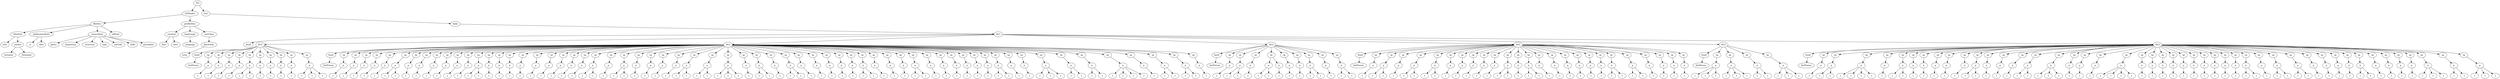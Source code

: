 digraph Tree {
	"t0" [label = "TEI"];
	"t1" [label = "teiHeader"];
	"t2" [label = "fileDesc"];
	"t3" [label = "titleStmt"];
	"t4" [label = "title"];
	"t5" [label = "author"];
	"t6" [label = "surname"];
	"t7" [label = "forename"];
	"t8" [label = "publicationStmt"];
	"t9" [label = "p"];
	"t10" [label = "idno"];
	"t11" [label = "sourceDesc"];
	"t12" [label = "genre"];
	"t13" [label = "inspiration"];
	"t14" [label = "structure"];
	"t15" [label = "type"];
	"t16" [label = "periode"];
	"t17" [label = "taille"];
	"t18" [label = "permalien"];
	"t19" [label = "edStmt"];
	"t20" [label = "profileDesc"];
	"t21" [label = "creation"];
	"t22" [label = "date"];
	"t23" [label = "date"];
	"t24" [label = "langUsage"];
	"t25" [label = "language"];
	"t26" [label = "textClass"];
	"t27" [label = "keywords"];
	"t28" [label = "term"];
	"t29" [label = "text"];
	"t30" [label = "body"];
	"t31" [label = "div1"];
	"t32" [label = "head"];
	"t33" [label = "div2"];
	"t34" [label = "head"];
	"t35" [label = "listPerson"];
	"t36" [label = "sp"];
	"t37" [label = "p"];
	"t38" [label = "s"];
	"t39" [label = "sp"];
	"t40" [label = "p"];
	"t41" [label = "s"];
	"t42" [label = "sp"];
	"t43" [label = "p"];
	"t44" [label = "s"];
	"t45" [label = "sp"];
	"t46" [label = "p"];
	"t47" [label = "s"];
	"t48" [label = "sp"];
	"t49" [label = "p"];
	"t50" [label = "s"];
	"t51" [label = "s"];
	"t52" [label = "sp"];
	"t53" [label = "p"];
	"t54" [label = "s"];
	"t55" [label = "sp"];
	"t56" [label = "p"];
	"t57" [label = "s"];
	"t58" [label = "sp"];
	"t59" [label = "p"];
	"t60" [label = "s"];
	"t61" [label = "sp"];
	"t62" [label = "p"];
	"t63" [label = "s"];
	"t64" [label = "sp"];
	"t65" [label = "p"];
	"t66" [label = "s"];
	"t67" [label = "s"];
	"t68" [label = "s"];
	"t69" [label = "div2"];
	"t70" [label = "head"];
	"t71" [label = "listPerson"];
	"t72" [label = "sp"];
	"t73" [label = "p"];
	"t74" [label = "s"];
	"t75" [label = "sp"];
	"t76" [label = "p"];
	"t77" [label = "s"];
	"t78" [label = "sp"];
	"t79" [label = "p"];
	"t80" [label = "s"];
	"t81" [label = "sp"];
	"t82" [label = "p"];
	"t83" [label = "s"];
	"t84" [label = "sp"];
	"t85" [label = "p"];
	"t86" [label = "s"];
	"t87" [label = "sp"];
	"t88" [label = "p"];
	"t89" [label = "s"];
	"t90" [label = "s"];
	"t91" [label = "sp"];
	"t92" [label = "p"];
	"t93" [label = "s"];
	"t94" [label = "sp"];
	"t95" [label = "p"];
	"t96" [label = "s"];
	"t97" [label = "sp"];
	"t98" [label = "p"];
	"t99" [label = "s"];
	"t100" [label = "sp"];
	"t101" [label = "p"];
	"t102" [label = "s"];
	"t103" [label = "sp"];
	"t104" [label = "p"];
	"t105" [label = "s"];
	"t106" [label = "sp"];
	"t107" [label = "p"];
	"t108" [label = "s"];
	"t109" [label = "sp"];
	"t110" [label = "p"];
	"t111" [label = "s"];
	"t112" [label = "s"];
	"t113" [label = "sp"];
	"t114" [label = "p"];
	"t115" [label = "s"];
	"t116" [label = "sp"];
	"t117" [label = "p"];
	"t118" [label = "s"];
	"t119" [label = "sp"];
	"t120" [label = "p"];
	"t121" [label = "s"];
	"t122" [label = "sp"];
	"t123" [label = "p"];
	"t124" [label = "s"];
	"t125" [label = "sp"];
	"t126" [label = "p"];
	"t127" [label = "s"];
	"t128" [label = "sp"];
	"t129" [label = "p"];
	"t130" [label = "s"];
	"t131" [label = "sp"];
	"t132" [label = "p"];
	"t133" [label = "s"];
	"t134" [label = "sp"];
	"t135" [label = "p"];
	"t136" [label = "s"];
	"t137" [label = "sp"];
	"t138" [label = "p"];
	"t139" [label = "s"];
	"t140" [label = "sp"];
	"t141" [label = "p"];
	"t142" [label = "s"];
	"t143" [label = "s"];
	"t144" [label = "sp"];
	"t145" [label = "p"];
	"t146" [label = "s"];
	"t147" [label = "sp"];
	"t148" [label = "p"];
	"t149" [label = "s"];
	"t150" [label = "s"];
	"t151" [label = "sp"];
	"t152" [label = "p"];
	"t153" [label = "s"];
	"t154" [label = "sp"];
	"t155" [label = "p"];
	"t156" [label = "s"];
	"t157" [label = "sp"];
	"t158" [label = "p"];
	"t159" [label = "s"];
	"t160" [label = "sp"];
	"t161" [label = "p"];
	"t162" [label = "s"];
	"t163" [label = "sp"];
	"t164" [label = "p"];
	"t165" [label = "s"];
	"t166" [label = "s"];
	"t167" [label = "sp"];
	"t168" [label = "p"];
	"t169" [label = "s"];
	"t170" [label = "s"];
	"t171" [label = "sp"];
	"t172" [label = "p"];
	"t173" [label = "s"];
	"t174" [label = "s"];
	"t175" [label = "s"];
	"t176" [label = "sp"];
	"t177" [label = "p"];
	"t178" [label = "s"];
	"t179" [label = "sp"];
	"t180" [label = "p"];
	"t181" [label = "s"];
	"t182" [label = "s"];
	"t183" [label = "sp"];
	"t184" [label = "p"];
	"t185" [label = "s"];
	"t186" [label = "sp"];
	"t187" [label = "p"];
	"t188" [label = "s"];
	"t189" [label = "s"];
	"t190" [label = "sp"];
	"t191" [label = "p"];
	"t192" [label = "s"];
	"t193" [label = "sp"];
	"t194" [label = "p"];
	"t195" [label = "s"];
	"t196" [label = "sp"];
	"t197" [label = "p"];
	"t198" [label = "s"];
	"t199" [label = "sp"];
	"t200" [label = "p"];
	"t201" [label = "s"];
	"t202" [label = "sp"];
	"t203" [label = "p"];
	"t204" [label = "s"];
	"t205" [label = "sp"];
	"t206" [label = "p"];
	"t207" [label = "s"];
	"t208" [label = "s"];
	"t209" [label = "sp"];
	"t210" [label = "p"];
	"t211" [label = "s"];
	"t212" [label = "sp"];
	"t213" [label = "p"];
	"t214" [label = "s"];
	"t215" [label = "sp"];
	"t216" [label = "p"];
	"t217" [label = "s"];
	"t218" [label = "sp"];
	"t219" [label = "p"];
	"t220" [label = "s"];
	"t221" [label = "s"];
	"t222" [label = "sp"];
	"t223" [label = "p"];
	"t224" [label = "s"];
	"t225" [label = "sp"];
	"t226" [label = "p"];
	"t227" [label = "s"];
	"t228" [label = "sp"];
	"t229" [label = "p"];
	"t230" [label = "s"];
	"t231" [label = "sp"];
	"t232" [label = "p"];
	"t233" [label = "s"];
	"t234" [label = "sp"];
	"t235" [label = "p"];
	"t236" [label = "s"];
	"t237" [label = "sp"];
	"t238" [label = "p"];
	"t239" [label = "s"];
	"t240" [label = "sp"];
	"t241" [label = "p"];
	"t242" [label = "s"];
	"t243" [label = "s"];
	"t244" [label = "sp"];
	"t245" [label = "p"];
	"t246" [label = "s"];
	"t247" [label = "sp"];
	"t248" [label = "p"];
	"t249" [label = "s"];
	"t250" [label = "sp"];
	"t251" [label = "p"];
	"t252" [label = "s"];
	"t253" [label = "s"];
	"t254" [label = "s"];
	"t255" [label = "sp"];
	"t256" [label = "p"];
	"t257" [label = "s"];
	"t258" [label = "s"];
	"t259" [label = "sp"];
	"t260" [label = "p"];
	"t261" [label = "s"];
	"t262" [label = "s"];
	"t263" [label = "sp"];
	"t264" [label = "p"];
	"t265" [label = "s"];
	"t266" [label = "s"];
	"t267" [label = "s"];
	"t268" [label = "s"];
	"t269" [label = "sp"];
	"t270" [label = "p"];
	"t271" [label = "s"];
	"t272" [label = "sp"];
	"t273" [label = "p"];
	"t274" [label = "s"];
	"t275" [label = "s"];
	"t276" [label = "sp"];
	"t277" [label = "p"];
	"t278" [label = "s"];
	"t279" [label = "s"];
	"t280" [label = "sp"];
	"t281" [label = "p"];
	"t282" [label = "s"];
	"t283" [label = "div2"];
	"t284" [label = "head"];
	"t285" [label = "listPerson"];
	"t286" [label = "sp"];
	"t287" [label = "p"];
	"t288" [label = "s"];
	"t289" [label = "sp"];
	"t290" [label = "p"];
	"t291" [label = "s"];
	"t292" [label = "s"];
	"t293" [label = "sp"];
	"t294" [label = "p"];
	"t295" [label = "s"];
	"t296" [label = "sp"];
	"t297" [label = "p"];
	"t298" [label = "s"];
	"t299" [label = "s"];
	"t300" [label = "p"];
	"t301" [label = "s"];
	"t302" [label = "sp"];
	"t303" [label = "p"];
	"t304" [label = "s"];
	"t305" [label = "sp"];
	"t306" [label = "p"];
	"t307" [label = "s"];
	"t308" [label = "sp"];
	"t309" [label = "p"];
	"t310" [label = "s"];
	"t311" [label = "s"];
	"t312" [label = "sp"];
	"t313" [label = "p"];
	"t314" [label = "s"];
	"t315" [label = "sp"];
	"t316" [label = "p"];
	"t317" [label = "s"];
	"t318" [label = "s"];
	"t319" [label = "div2"];
	"t320" [label = "head"];
	"t321" [label = "listPerson"];
	"t322" [label = "sp"];
	"t323" [label = "p"];
	"t324" [label = "s"];
	"t325" [label = "sp"];
	"t326" [label = "p"];
	"t327" [label = "s"];
	"t328" [label = "s"];
	"t329" [label = "sp"];
	"t330" [label = "p"];
	"t331" [label = "s"];
	"t332" [label = "sp"];
	"t333" [label = "p"];
	"t334" [label = "s"];
	"t335" [label = "s"];
	"t336" [label = "sp"];
	"t337" [label = "p"];
	"t338" [label = "s"];
	"t339" [label = "s"];
	"t340" [label = "sp"];
	"t341" [label = "p"];
	"t342" [label = "s"];
	"t343" [label = "sp"];
	"t344" [label = "p"];
	"t345" [label = "s"];
	"t346" [label = "sp"];
	"t347" [label = "p"];
	"t348" [label = "s"];
	"t349" [label = "sp"];
	"t350" [label = "p"];
	"t351" [label = "s"];
	"t352" [label = "sp"];
	"t353" [label = "p"];
	"t354" [label = "s"];
	"t355" [label = "sp"];
	"t356" [label = "p"];
	"t357" [label = "s"];
	"t358" [label = "s"];
	"t359" [label = "sp"];
	"t360" [label = "p"];
	"t361" [label = "s"];
	"t362" [label = "sp"];
	"t363" [label = "p"];
	"t364" [label = "s"];
	"t365" [label = "s"];
	"t366" [label = "sp"];
	"t367" [label = "p"];
	"t368" [label = "s"];
	"t369" [label = "sp"];
	"t370" [label = "p"];
	"t371" [label = "s"];
	"t372" [label = "sp"];
	"t373" [label = "p"];
	"t374" [label = "s"];
	"t375" [label = "sp"];
	"t376" [label = "p"];
	"t377" [label = "s"];
	"t378" [label = "sp"];
	"t379" [label = "p"];
	"t380" [label = "s"];
	"t381" [label = "sp"];
	"t382" [label = "p"];
	"t383" [label = "s"];
	"t384" [label = "sp"];
	"t385" [label = "p"];
	"t386" [label = "s"];
	"t387" [label = "s"];
	"t388" [label = "sp"];
	"t389" [label = "p"];
	"t390" [label = "s"];
	"t391" [label = "s"];
	"t392" [label = "sp"];
	"t393" [label = "p"];
	"t394" [label = "s"];
	"t395" [label = "sp"];
	"t396" [label = "p"];
	"t397" [label = "s"];
	"t398" [label = "sp"];
	"t399" [label = "p"];
	"t400" [label = "s"];
	"t401" [label = "sp"];
	"t402" [label = "p"];
	"t403" [label = "s"];
	"t404" [label = "div2"];
	"t405" [label = "head"];
	"t406" [label = "listPerson"];
	"t407" [label = "sp"];
	"t408" [label = "p"];
	"t409" [label = "s"];
	"t410" [label = "s"];
	"t411" [label = "s"];
	"t412" [label = "sp"];
	"t413" [label = "p"];
	"t414" [label = "s"];
	"t415" [label = "s"];
	"t416" [label = "s"];
	"t417" [label = "sp"];
	"t418" [label = "p"];
	"t419" [label = "s"];
	"t420" [label = "s"];
	"t421" [label = "sp"];
	"t422" [label = "p"];
	"t423" [label = "s"];
	"t424" [label = "s"];
	"t425" [label = "s"];
	"t426" [label = "div2"];
	"t427" [label = "head"];
	"t428" [label = "listPerson"];
	"t429" [label = "sp"];
	"t430" [label = "p"];
	"t431" [label = "s"];
	"t432" [label = "sp"];
	"t433" [label = "p"];
	"t434" [label = "s"];
	"t435" [label = "s"];
	"t436" [label = "sp"];
	"t437" [label = "p"];
	"t438" [label = "s"];
	"t439" [label = "s"];
	"t440" [label = "s"];
	"t441" [label = "s"];
	"t442" [label = "sp"];
	"t443" [label = "p"];
	"t444" [label = "s"];
	"t445" [label = "sp"];
	"t446" [label = "p"];
	"t447" [label = "s"];
	"t448" [label = "s"];
	"t449" [label = "sp"];
	"t450" [label = "p"];
	"t451" [label = "s"];
	"t452" [label = "sp"];
	"t453" [label = "p"];
	"t454" [label = "s"];
	"t455" [label = "sp"];
	"t456" [label = "p"];
	"t457" [label = "s"];
	"t458" [label = "sp"];
	"t459" [label = "p"];
	"t460" [label = "s"];
	"t461" [label = "sp"];
	"t462" [label = "p"];
	"t463" [label = "s"];
	"t464" [label = "sp"];
	"t465" [label = "p"];
	"t466" [label = "s"];
	"t467" [label = "s"];
	"t468" [label = "sp"];
	"t469" [label = "p"];
	"t470" [label = "s"];
	"t471" [label = "sp"];
	"t472" [label = "p"];
	"t473" [label = "s"];
	"t474" [label = "sp"];
	"t475" [label = "p"];
	"t476" [label = "s"];
	"t477" [label = "sp"];
	"t478" [label = "p"];
	"t479" [label = "s"];
	"t480" [label = "s"];
	"t481" [label = "sp"];
	"t482" [label = "p"];
	"t483" [label = "s"];
	"t484" [label = "s"];
	"t485" [label = "s"];
	"t486" [label = "sp"];
	"t487" [label = "p"];
	"t488" [label = "s"];
	"t489" [label = "sp"];
	"t490" [label = "p"];
	"t491" [label = "s"];
	"t492" [label = "sp"];
	"t493" [label = "p"];
	"t494" [label = "s"];
	"t495" [label = "sp"];
	"t496" [label = "p"];
	"t497" [label = "s"];
	"t498" [label = "s"];
	"t499" [label = "s"];
	"t500" [label = "s"];
	"t501" [label = "sp"];
	"t502" [label = "p"];
	"t503" [label = "s"];
	"t504" [label = "sp"];
	"t505" [label = "p"];
	"t506" [label = "s"];
	"t507" [label = "sp"];
	"t508" [label = "p"];
	"t509" [label = "s"];
	"t510" [label = "sp"];
	"t511" [label = "p"];
	"t512" [label = "s"];
	"t513" [label = "sp"];
	"t514" [label = "p"];
	"t515" [label = "s"];
	"t516" [label = "sp"];
	"t517" [label = "p"];
	"t518" [label = "s"];
	"t519" [label = "sp"];
	"t520" [label = "p"];
	"t521" [label = "s"];
	"t522" [label = "sp"];
	"t523" [label = "p"];
	"t524" [label = "s"];
	"t525" [label = "sp"];
	"t526" [label = "p"];
	"t527" [label = "s"];
	"t528" [label = "sp"];
	"t529" [label = "p"];
	"t530" [label = "s"];
	"t531" [label = "sp"];
	"t532" [label = "p"];
	"t533" [label = "s"];
	"t534" [label = "s"];
	"t535" [label = "sp"];
	"t536" [label = "p"];
	"t537" [label = "s"];
	"t538" [label = "sp"];
	"t539" [label = "p"];
	"t540" [label = "s"];
	"t541" [label = "s"];
	"t542" [label = "sp"];
	"t543" [label = "p"];
	"t544" [label = "s"];
	"t545" [label = "s"];
	"t546" [label = "sp"];
	"t547" [label = "p"];
	"t548" [label = "s"];
	"t549" [label = "sp"];
	"t550" [label = "p"];
	"t551" [label = "s"];
	"t552" [label = "sp"];
	"t553" [label = "p"];
	"t554" [label = "s"];
	"t555" [label = "sp"];
	"t556" [label = "p"];
	"t557" [label = "s"];
	"t558" [label = "sp"];
	"t559" [label = "p"];
	"t560" [label = "s"];
	"t561" [label = "s"];
	"t562" [label = "sp"];
	"t563" [label = "p"];
	"t564" [label = "s"];
	"t565" [label = "sp"];
	"t566" [label = "p"];
	"t567" [label = "s"];
	"t568" [label = "sp"];
	"t569" [label = "p"];
	"t570" [label = "s"];
	"t571" [label = "sp"];
	"t572" [label = "p"];
	"t573" [label = "s"];
	"t574" [label = "sp"];
	"t575" [label = "p"];
	"t576" [label = "s"];
	"t577" [label = "s"];
	"t578" [label = "s"];
	"t579" [label = "sp"];
	"t580" [label = "p"];
	"t581" [label = "s"];
	"t582" [label = "s"];
	"t583" [label = "sp"];
	"t584" [label = "p"];
	"t585" [label = "s"];
	"t586" [label = "s"];
	"t587" [label = "s"];
	"t0" -> "t1";
	"t1" -> "t2";
	"t2" -> "t3";
	"t3" -> "t4";
	"t3" -> "t5";
	"t5" -> "t6";
	"t5" -> "t7";
	"t2" -> "t8";
	"t8" -> "t9";
	"t8" -> "t10";
	"t2" -> "t11";
	"t11" -> "t12";
	"t11" -> "t13";
	"t11" -> "t14";
	"t11" -> "t15";
	"t11" -> "t16";
	"t11" -> "t17";
	"t11" -> "t18";
	"t2" -> "t19";
	"t1" -> "t20";
	"t20" -> "t21";
	"t21" -> "t22";
	"t21" -> "t23";
	"t20" -> "t24";
	"t24" -> "t25";
	"t20" -> "t26";
	"t26" -> "t27";
	"t27" -> "t28";
	"t0" -> "t29";
	"t29" -> "t30";
	"t30" -> "t31";
	"t31" -> "t32";
	"t31" -> "t33";
	"t33" -> "t34";
	"t34" -> "t35";
	"t33" -> "t36";
	"t36" -> "t37";
	"t37" -> "t38";
	"t33" -> "t39";
	"t39" -> "t40";
	"t40" -> "t41";
	"t33" -> "t42";
	"t42" -> "t43";
	"t43" -> "t44";
	"t33" -> "t45";
	"t45" -> "t46";
	"t46" -> "t47";
	"t33" -> "t48";
	"t48" -> "t49";
	"t49" -> "t50";
	"t49" -> "t51";
	"t33" -> "t52";
	"t52" -> "t53";
	"t53" -> "t54";
	"t33" -> "t55";
	"t55" -> "t56";
	"t56" -> "t57";
	"t33" -> "t58";
	"t58" -> "t59";
	"t59" -> "t60";
	"t33" -> "t61";
	"t61" -> "t62";
	"t62" -> "t63";
	"t33" -> "t64";
	"t64" -> "t65";
	"t65" -> "t66";
	"t65" -> "t67";
	"t65" -> "t68";
	"t31" -> "t69";
	"t69" -> "t70";
	"t70" -> "t71";
	"t69" -> "t72";
	"t72" -> "t73";
	"t73" -> "t74";
	"t69" -> "t75";
	"t75" -> "t76";
	"t76" -> "t77";
	"t69" -> "t78";
	"t78" -> "t79";
	"t79" -> "t80";
	"t69" -> "t81";
	"t81" -> "t82";
	"t82" -> "t83";
	"t69" -> "t84";
	"t84" -> "t85";
	"t85" -> "t86";
	"t69" -> "t87";
	"t87" -> "t88";
	"t88" -> "t89";
	"t88" -> "t90";
	"t69" -> "t91";
	"t91" -> "t92";
	"t92" -> "t93";
	"t69" -> "t94";
	"t94" -> "t95";
	"t95" -> "t96";
	"t69" -> "t97";
	"t97" -> "t98";
	"t98" -> "t99";
	"t69" -> "t100";
	"t100" -> "t101";
	"t101" -> "t102";
	"t69" -> "t103";
	"t103" -> "t104";
	"t104" -> "t105";
	"t69" -> "t106";
	"t106" -> "t107";
	"t107" -> "t108";
	"t69" -> "t109";
	"t109" -> "t110";
	"t110" -> "t111";
	"t110" -> "t112";
	"t69" -> "t113";
	"t113" -> "t114";
	"t114" -> "t115";
	"t69" -> "t116";
	"t116" -> "t117";
	"t117" -> "t118";
	"t69" -> "t119";
	"t119" -> "t120";
	"t120" -> "t121";
	"t69" -> "t122";
	"t122" -> "t123";
	"t123" -> "t124";
	"t69" -> "t125";
	"t125" -> "t126";
	"t126" -> "t127";
	"t69" -> "t128";
	"t128" -> "t129";
	"t129" -> "t130";
	"t69" -> "t131";
	"t131" -> "t132";
	"t132" -> "t133";
	"t69" -> "t134";
	"t134" -> "t135";
	"t135" -> "t136";
	"t69" -> "t137";
	"t137" -> "t138";
	"t138" -> "t139";
	"t69" -> "t140";
	"t140" -> "t141";
	"t141" -> "t142";
	"t141" -> "t143";
	"t69" -> "t144";
	"t144" -> "t145";
	"t145" -> "t146";
	"t69" -> "t147";
	"t147" -> "t148";
	"t148" -> "t149";
	"t148" -> "t150";
	"t69" -> "t151";
	"t151" -> "t152";
	"t152" -> "t153";
	"t69" -> "t154";
	"t154" -> "t155";
	"t155" -> "t156";
	"t69" -> "t157";
	"t157" -> "t158";
	"t158" -> "t159";
	"t69" -> "t160";
	"t160" -> "t161";
	"t161" -> "t162";
	"t69" -> "t163";
	"t163" -> "t164";
	"t164" -> "t165";
	"t164" -> "t166";
	"t69" -> "t167";
	"t167" -> "t168";
	"t168" -> "t169";
	"t168" -> "t170";
	"t69" -> "t171";
	"t171" -> "t172";
	"t172" -> "t173";
	"t172" -> "t174";
	"t172" -> "t175";
	"t69" -> "t176";
	"t176" -> "t177";
	"t177" -> "t178";
	"t69" -> "t179";
	"t179" -> "t180";
	"t180" -> "t181";
	"t180" -> "t182";
	"t69" -> "t183";
	"t183" -> "t184";
	"t184" -> "t185";
	"t69" -> "t186";
	"t186" -> "t187";
	"t187" -> "t188";
	"t187" -> "t189";
	"t69" -> "t190";
	"t190" -> "t191";
	"t191" -> "t192";
	"t69" -> "t193";
	"t193" -> "t194";
	"t194" -> "t195";
	"t69" -> "t196";
	"t196" -> "t197";
	"t197" -> "t198";
	"t69" -> "t199";
	"t199" -> "t200";
	"t200" -> "t201";
	"t69" -> "t202";
	"t202" -> "t203";
	"t203" -> "t204";
	"t69" -> "t205";
	"t205" -> "t206";
	"t206" -> "t207";
	"t206" -> "t208";
	"t69" -> "t209";
	"t209" -> "t210";
	"t210" -> "t211";
	"t69" -> "t212";
	"t212" -> "t213";
	"t213" -> "t214";
	"t69" -> "t215";
	"t215" -> "t216";
	"t216" -> "t217";
	"t69" -> "t218";
	"t218" -> "t219";
	"t219" -> "t220";
	"t219" -> "t221";
	"t69" -> "t222";
	"t222" -> "t223";
	"t223" -> "t224";
	"t69" -> "t225";
	"t225" -> "t226";
	"t226" -> "t227";
	"t69" -> "t228";
	"t228" -> "t229";
	"t229" -> "t230";
	"t69" -> "t231";
	"t231" -> "t232";
	"t232" -> "t233";
	"t69" -> "t234";
	"t234" -> "t235";
	"t235" -> "t236";
	"t69" -> "t237";
	"t237" -> "t238";
	"t238" -> "t239";
	"t69" -> "t240";
	"t240" -> "t241";
	"t241" -> "t242";
	"t241" -> "t243";
	"t69" -> "t244";
	"t244" -> "t245";
	"t245" -> "t246";
	"t69" -> "t247";
	"t247" -> "t248";
	"t248" -> "t249";
	"t69" -> "t250";
	"t250" -> "t251";
	"t251" -> "t252";
	"t251" -> "t253";
	"t251" -> "t254";
	"t69" -> "t255";
	"t255" -> "t256";
	"t256" -> "t257";
	"t256" -> "t258";
	"t69" -> "t259";
	"t259" -> "t260";
	"t260" -> "t261";
	"t260" -> "t262";
	"t69" -> "t263";
	"t263" -> "t264";
	"t264" -> "t265";
	"t264" -> "t266";
	"t264" -> "t267";
	"t264" -> "t268";
	"t69" -> "t269";
	"t269" -> "t270";
	"t270" -> "t271";
	"t69" -> "t272";
	"t272" -> "t273";
	"t273" -> "t274";
	"t273" -> "t275";
	"t69" -> "t276";
	"t276" -> "t277";
	"t277" -> "t278";
	"t277" -> "t279";
	"t69" -> "t280";
	"t280" -> "t281";
	"t281" -> "t282";
	"t31" -> "t283";
	"t283" -> "t284";
	"t284" -> "t285";
	"t283" -> "t286";
	"t286" -> "t287";
	"t287" -> "t288";
	"t283" -> "t289";
	"t289" -> "t290";
	"t290" -> "t291";
	"t290" -> "t292";
	"t283" -> "t293";
	"t293" -> "t294";
	"t294" -> "t295";
	"t283" -> "t296";
	"t296" -> "t297";
	"t297" -> "t298";
	"t297" -> "t299";
	"t296" -> "t300";
	"t300" -> "t301";
	"t283" -> "t302";
	"t302" -> "t303";
	"t303" -> "t304";
	"t283" -> "t305";
	"t305" -> "t306";
	"t306" -> "t307";
	"t283" -> "t308";
	"t308" -> "t309";
	"t309" -> "t310";
	"t309" -> "t311";
	"t283" -> "t312";
	"t312" -> "t313";
	"t313" -> "t314";
	"t283" -> "t315";
	"t315" -> "t316";
	"t316" -> "t317";
	"t316" -> "t318";
	"t31" -> "t319";
	"t319" -> "t320";
	"t320" -> "t321";
	"t319" -> "t322";
	"t322" -> "t323";
	"t323" -> "t324";
	"t319" -> "t325";
	"t325" -> "t326";
	"t326" -> "t327";
	"t326" -> "t328";
	"t319" -> "t329";
	"t329" -> "t330";
	"t330" -> "t331";
	"t319" -> "t332";
	"t332" -> "t333";
	"t333" -> "t334";
	"t333" -> "t335";
	"t319" -> "t336";
	"t336" -> "t337";
	"t337" -> "t338";
	"t337" -> "t339";
	"t319" -> "t340";
	"t340" -> "t341";
	"t341" -> "t342";
	"t319" -> "t343";
	"t343" -> "t344";
	"t344" -> "t345";
	"t319" -> "t346";
	"t346" -> "t347";
	"t347" -> "t348";
	"t319" -> "t349";
	"t349" -> "t350";
	"t350" -> "t351";
	"t319" -> "t352";
	"t352" -> "t353";
	"t353" -> "t354";
	"t319" -> "t355";
	"t355" -> "t356";
	"t356" -> "t357";
	"t356" -> "t358";
	"t319" -> "t359";
	"t359" -> "t360";
	"t360" -> "t361";
	"t319" -> "t362";
	"t362" -> "t363";
	"t363" -> "t364";
	"t363" -> "t365";
	"t319" -> "t366";
	"t366" -> "t367";
	"t367" -> "t368";
	"t319" -> "t369";
	"t369" -> "t370";
	"t370" -> "t371";
	"t319" -> "t372";
	"t372" -> "t373";
	"t373" -> "t374";
	"t319" -> "t375";
	"t375" -> "t376";
	"t376" -> "t377";
	"t319" -> "t378";
	"t378" -> "t379";
	"t379" -> "t380";
	"t319" -> "t381";
	"t381" -> "t382";
	"t382" -> "t383";
	"t319" -> "t384";
	"t384" -> "t385";
	"t385" -> "t386";
	"t385" -> "t387";
	"t319" -> "t388";
	"t388" -> "t389";
	"t389" -> "t390";
	"t389" -> "t391";
	"t319" -> "t392";
	"t392" -> "t393";
	"t393" -> "t394";
	"t319" -> "t395";
	"t395" -> "t396";
	"t396" -> "t397";
	"t319" -> "t398";
	"t398" -> "t399";
	"t399" -> "t400";
	"t319" -> "t401";
	"t401" -> "t402";
	"t402" -> "t403";
	"t31" -> "t404";
	"t404" -> "t405";
	"t405" -> "t406";
	"t404" -> "t407";
	"t407" -> "t408";
	"t408" -> "t409";
	"t408" -> "t410";
	"t408" -> "t411";
	"t404" -> "t412";
	"t412" -> "t413";
	"t413" -> "t414";
	"t413" -> "t415";
	"t413" -> "t416";
	"t404" -> "t417";
	"t417" -> "t418";
	"t418" -> "t419";
	"t418" -> "t420";
	"t404" -> "t421";
	"t421" -> "t422";
	"t422" -> "t423";
	"t422" -> "t424";
	"t422" -> "t425";
	"t31" -> "t426";
	"t426" -> "t427";
	"t427" -> "t428";
	"t426" -> "t429";
	"t429" -> "t430";
	"t430" -> "t431";
	"t426" -> "t432";
	"t432" -> "t433";
	"t433" -> "t434";
	"t433" -> "t435";
	"t426" -> "t436";
	"t436" -> "t437";
	"t437" -> "t438";
	"t437" -> "t439";
	"t437" -> "t440";
	"t437" -> "t441";
	"t426" -> "t442";
	"t442" -> "t443";
	"t443" -> "t444";
	"t426" -> "t445";
	"t445" -> "t446";
	"t446" -> "t447";
	"t446" -> "t448";
	"t426" -> "t449";
	"t449" -> "t450";
	"t450" -> "t451";
	"t426" -> "t452";
	"t452" -> "t453";
	"t453" -> "t454";
	"t426" -> "t455";
	"t455" -> "t456";
	"t456" -> "t457";
	"t426" -> "t458";
	"t458" -> "t459";
	"t459" -> "t460";
	"t426" -> "t461";
	"t461" -> "t462";
	"t462" -> "t463";
	"t426" -> "t464";
	"t464" -> "t465";
	"t465" -> "t466";
	"t465" -> "t467";
	"t426" -> "t468";
	"t468" -> "t469";
	"t469" -> "t470";
	"t426" -> "t471";
	"t471" -> "t472";
	"t472" -> "t473";
	"t426" -> "t474";
	"t474" -> "t475";
	"t475" -> "t476";
	"t426" -> "t477";
	"t477" -> "t478";
	"t478" -> "t479";
	"t478" -> "t480";
	"t426" -> "t481";
	"t481" -> "t482";
	"t482" -> "t483";
	"t482" -> "t484";
	"t482" -> "t485";
	"t426" -> "t486";
	"t486" -> "t487";
	"t487" -> "t488";
	"t426" -> "t489";
	"t489" -> "t490";
	"t490" -> "t491";
	"t426" -> "t492";
	"t492" -> "t493";
	"t493" -> "t494";
	"t426" -> "t495";
	"t495" -> "t496";
	"t496" -> "t497";
	"t496" -> "t498";
	"t496" -> "t499";
	"t496" -> "t500";
	"t426" -> "t501";
	"t501" -> "t502";
	"t502" -> "t503";
	"t426" -> "t504";
	"t504" -> "t505";
	"t505" -> "t506";
	"t426" -> "t507";
	"t507" -> "t508";
	"t508" -> "t509";
	"t426" -> "t510";
	"t510" -> "t511";
	"t511" -> "t512";
	"t426" -> "t513";
	"t513" -> "t514";
	"t514" -> "t515";
	"t426" -> "t516";
	"t516" -> "t517";
	"t517" -> "t518";
	"t426" -> "t519";
	"t519" -> "t520";
	"t520" -> "t521";
	"t426" -> "t522";
	"t522" -> "t523";
	"t523" -> "t524";
	"t426" -> "t525";
	"t525" -> "t526";
	"t526" -> "t527";
	"t426" -> "t528";
	"t528" -> "t529";
	"t529" -> "t530";
	"t426" -> "t531";
	"t531" -> "t532";
	"t532" -> "t533";
	"t532" -> "t534";
	"t426" -> "t535";
	"t535" -> "t536";
	"t536" -> "t537";
	"t426" -> "t538";
	"t538" -> "t539";
	"t539" -> "t540";
	"t539" -> "t541";
	"t426" -> "t542";
	"t542" -> "t543";
	"t543" -> "t544";
	"t543" -> "t545";
	"t426" -> "t546";
	"t546" -> "t547";
	"t547" -> "t548";
	"t426" -> "t549";
	"t549" -> "t550";
	"t550" -> "t551";
	"t426" -> "t552";
	"t552" -> "t553";
	"t553" -> "t554";
	"t426" -> "t555";
	"t555" -> "t556";
	"t556" -> "t557";
	"t426" -> "t558";
	"t558" -> "t559";
	"t559" -> "t560";
	"t559" -> "t561";
	"t426" -> "t562";
	"t562" -> "t563";
	"t563" -> "t564";
	"t426" -> "t565";
	"t565" -> "t566";
	"t566" -> "t567";
	"t426" -> "t568";
	"t568" -> "t569";
	"t569" -> "t570";
	"t426" -> "t571";
	"t571" -> "t572";
	"t572" -> "t573";
	"t426" -> "t574";
	"t574" -> "t575";
	"t575" -> "t576";
	"t575" -> "t577";
	"t575" -> "t578";
	"t426" -> "t579";
	"t579" -> "t580";
	"t580" -> "t581";
	"t580" -> "t582";
	"t426" -> "t583";
	"t583" -> "t584";
	"t584" -> "t585";
	"t584" -> "t586";
	"t584" -> "t587";
}

